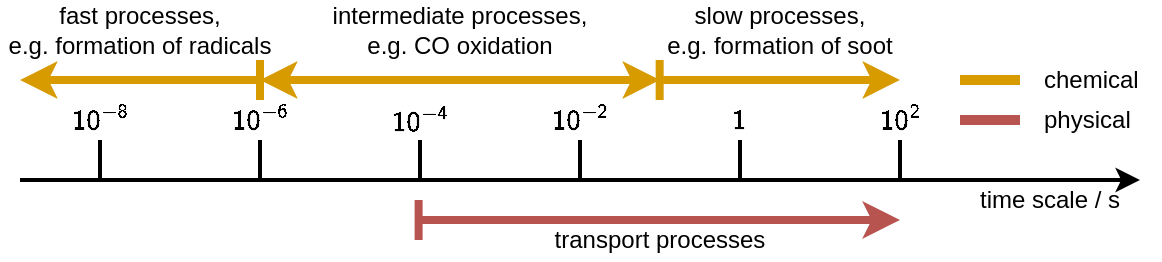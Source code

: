 <mxfile version="14.5.1" type="device"><diagram id="N7Lofki3QCM4Bcw2ZWb_" name="Page-1"><mxGraphModel dx="527" dy="410" grid="1" gridSize="10" guides="1" tooltips="1" connect="1" arrows="1" fold="1" page="1" pageScale="1" pageWidth="827" pageHeight="1169" math="1" shadow="0"><root><mxCell id="0"/><mxCell id="1" parent="0"/><mxCell id="N_m37FmY2g_CcfugCCYe-1" value="" style="endArrow=classic;html=1;startArrow=none;startFill=0;endFill=1;strokeWidth=2;" edge="1" parent="1"><mxGeometry width="50" height="50" relative="1" as="geometry"><mxPoint x="80" y="400" as="sourcePoint"/><mxPoint x="640" y="400" as="targetPoint"/></mxGeometry></mxCell><mxCell id="N_m37FmY2g_CcfugCCYe-2" value="" style="endArrow=none;html=1;strokeWidth=2;" edge="1" parent="1"><mxGeometry width="50" height="50" relative="1" as="geometry"><mxPoint x="120" y="380" as="sourcePoint"/><mxPoint x="120" y="400" as="targetPoint"/></mxGeometry></mxCell><mxCell id="N_m37FmY2g_CcfugCCYe-3" value="" style="endArrow=none;html=1;strokeWidth=2;" edge="1" parent="1"><mxGeometry width="50" height="50" relative="1" as="geometry"><mxPoint x="200" y="380" as="sourcePoint"/><mxPoint x="200" y="400" as="targetPoint"/></mxGeometry></mxCell><mxCell id="N_m37FmY2g_CcfugCCYe-4" value="" style="endArrow=none;html=1;strokeWidth=2;" edge="1" parent="1"><mxGeometry width="50" height="50" relative="1" as="geometry"><mxPoint x="280" y="380" as="sourcePoint"/><mxPoint x="280" y="400" as="targetPoint"/></mxGeometry></mxCell><mxCell id="N_m37FmY2g_CcfugCCYe-5" value="" style="endArrow=none;html=1;strokeWidth=2;" edge="1" parent="1"><mxGeometry width="50" height="50" relative="1" as="geometry"><mxPoint x="360" y="380" as="sourcePoint"/><mxPoint x="360" y="400" as="targetPoint"/></mxGeometry></mxCell><mxCell id="N_m37FmY2g_CcfugCCYe-6" value="" style="endArrow=none;html=1;strokeWidth=2;" edge="1" parent="1"><mxGeometry width="50" height="50" relative="1" as="geometry"><mxPoint x="440" y="380" as="sourcePoint"/><mxPoint x="440" y="400" as="targetPoint"/></mxGeometry></mxCell><mxCell id="N_m37FmY2g_CcfugCCYe-7" value="" style="endArrow=none;html=1;strokeWidth=2;" edge="1" parent="1"><mxGeometry width="50" height="50" relative="1" as="geometry"><mxPoint x="520" y="380" as="sourcePoint"/><mxPoint x="520" y="400" as="targetPoint"/></mxGeometry></mxCell><mxCell id="N_m37FmY2g_CcfugCCYe-8" value="$$\sf 10^{-8}$$" style="text;html=1;strokeColor=none;fillColor=none;align=center;verticalAlign=middle;whiteSpace=wrap;rounded=0;" vertex="1" parent="1"><mxGeometry x="100" y="360" width="40" height="20" as="geometry"/></mxCell><mxCell id="N_m37FmY2g_CcfugCCYe-9" value="$$\sf 10^{-6}$$" style="text;html=1;strokeColor=none;fillColor=none;align=center;verticalAlign=middle;whiteSpace=wrap;rounded=0;" vertex="1" parent="1"><mxGeometry x="180" y="360" width="40" height="20" as="geometry"/></mxCell><mxCell id="N_m37FmY2g_CcfugCCYe-10" value="$$\sf 10^{-4}$$" style="text;html=1;strokeColor=none;fillColor=none;align=center;verticalAlign=middle;whiteSpace=wrap;rounded=0;" vertex="1" parent="1"><mxGeometry x="260" y="360" width="40" height="20" as="geometry"/></mxCell><mxCell id="N_m37FmY2g_CcfugCCYe-11" value="$$\sf 10^{-2}$$" style="text;html=1;strokeColor=none;fillColor=none;align=center;verticalAlign=middle;whiteSpace=wrap;rounded=0;" vertex="1" parent="1"><mxGeometry x="340" y="360" width="40" height="20" as="geometry"/></mxCell><mxCell id="N_m37FmY2g_CcfugCCYe-12" value="$$\sf 1$$" style="text;html=1;strokeColor=none;fillColor=none;align=center;verticalAlign=middle;whiteSpace=wrap;rounded=0;" vertex="1" parent="1"><mxGeometry x="420" y="360" width="40" height="20" as="geometry"/></mxCell><mxCell id="N_m37FmY2g_CcfugCCYe-13" value="$$\sf 10^{2}$$" style="text;html=1;strokeColor=none;fillColor=none;align=center;verticalAlign=middle;whiteSpace=wrap;rounded=0;" vertex="1" parent="1"><mxGeometry x="500" y="360" width="40" height="20" as="geometry"/></mxCell><mxCell id="N_m37FmY2g_CcfugCCYe-14" value="time scale / s" style="text;html=1;strokeColor=none;fillColor=none;align=center;verticalAlign=middle;whiteSpace=wrap;rounded=0;" vertex="1" parent="1"><mxGeometry x="550" y="400" width="90" height="20" as="geometry"/></mxCell><mxCell id="N_m37FmY2g_CcfugCCYe-15" value="" style="endArrow=classic;html=1;strokeWidth=4;startSize=6;fillColor=#f8cecc;strokeColor=#b85450;" edge="1" parent="1"><mxGeometry width="50" height="50" relative="1" as="geometry"><mxPoint x="280" y="420" as="sourcePoint"/><mxPoint x="520" y="420" as="targetPoint"/></mxGeometry></mxCell><mxCell id="N_m37FmY2g_CcfugCCYe-16" value="" style="endArrow=none;html=1;strokeWidth=4;startSize=6;fillColor=#f8cecc;strokeColor=#b85450;endFill=0;" edge="1" parent="1"><mxGeometry width="50" height="50" relative="1" as="geometry"><mxPoint x="279.31" y="410" as="sourcePoint"/><mxPoint x="279.31" y="430" as="targetPoint"/></mxGeometry></mxCell><mxCell id="N_m37FmY2g_CcfugCCYe-17" value="transport processes" style="text;html=1;strokeColor=none;fillColor=none;align=center;verticalAlign=middle;whiteSpace=wrap;rounded=0;" vertex="1" parent="1"><mxGeometry x="310" y="420" width="180" height="20" as="geometry"/></mxCell><mxCell id="N_m37FmY2g_CcfugCCYe-18" value="" style="endArrow=classic;html=1;strokeWidth=4;startSize=6;fillColor=#ffe6cc;strokeColor=#d79b00;" edge="1" parent="1"><mxGeometry width="50" height="50" relative="1" as="geometry"><mxPoint x="200" y="350" as="sourcePoint"/><mxPoint x="80" y="350" as="targetPoint"/></mxGeometry></mxCell><mxCell id="N_m37FmY2g_CcfugCCYe-19" value="" style="endArrow=none;html=1;strokeWidth=4;startSize=6;fillColor=#ffe6cc;strokeColor=#d79b00;endFill=0;" edge="1" parent="1"><mxGeometry width="50" height="50" relative="1" as="geometry"><mxPoint x="200" y="340" as="sourcePoint"/><mxPoint x="200" y="360" as="targetPoint"/></mxGeometry></mxCell><mxCell id="N_m37FmY2g_CcfugCCYe-20" value="fast processes, &lt;br&gt;e.g. formation of radicals" style="text;html=1;strokeColor=none;fillColor=none;align=center;verticalAlign=middle;whiteSpace=wrap;rounded=0;" vertex="1" parent="1"><mxGeometry x="70" y="310" width="140" height="30" as="geometry"/></mxCell><mxCell id="N_m37FmY2g_CcfugCCYe-21" value="" style="endArrow=classic;html=1;strokeWidth=4;startSize=6;fillColor=#ffe6cc;strokeColor=#d79b00;" edge="1" parent="1"><mxGeometry width="50" height="50" relative="1" as="geometry"><mxPoint x="400" y="350" as="sourcePoint"/><mxPoint x="520" y="350" as="targetPoint"/></mxGeometry></mxCell><mxCell id="N_m37FmY2g_CcfugCCYe-22" value="" style="endArrow=none;html=1;strokeWidth=4;startSize=6;fillColor=#ffe6cc;strokeColor=#d79b00;endFill=0;" edge="1" parent="1"><mxGeometry width="50" height="50" relative="1" as="geometry"><mxPoint x="399.83" y="340" as="sourcePoint"/><mxPoint x="399.83" y="360" as="targetPoint"/></mxGeometry></mxCell><mxCell id="N_m37FmY2g_CcfugCCYe-23" value="slow processes, &lt;br&gt;e.g. formation of soot" style="text;html=1;strokeColor=none;fillColor=none;align=center;verticalAlign=middle;whiteSpace=wrap;rounded=0;" vertex="1" parent="1"><mxGeometry x="390" y="310" width="140" height="30" as="geometry"/></mxCell><mxCell id="N_m37FmY2g_CcfugCCYe-24" value="" style="endArrow=classic;html=1;strokeWidth=4;startSize=6;fillColor=#ffe6cc;strokeColor=#d79b00;startArrow=classic;startFill=1;" edge="1" parent="1"><mxGeometry width="50" height="50" relative="1" as="geometry"><mxPoint x="400" y="350" as="sourcePoint"/><mxPoint x="200" y="350" as="targetPoint"/></mxGeometry></mxCell><mxCell id="N_m37FmY2g_CcfugCCYe-25" value="intermediate processes, &lt;br&gt;e.g. CO oxidation" style="text;html=1;strokeColor=none;fillColor=none;align=center;verticalAlign=middle;whiteSpace=wrap;rounded=0;" vertex="1" parent="1"><mxGeometry x="230" y="310" width="140" height="30" as="geometry"/></mxCell><mxCell id="N_m37FmY2g_CcfugCCYe-26" value="" style="endArrow=none;html=1;strokeWidth=5;fillColor=#ffe6cc;strokeColor=#d79b00;" edge="1" parent="1"><mxGeometry width="50" height="50" relative="1" as="geometry"><mxPoint x="550" y="350" as="sourcePoint"/><mxPoint x="580" y="350" as="targetPoint"/></mxGeometry></mxCell><mxCell id="N_m37FmY2g_CcfugCCYe-27" value="chemical" style="text;html=1;strokeColor=none;fillColor=none;align=left;verticalAlign=middle;whiteSpace=wrap;rounded=0;" vertex="1" parent="1"><mxGeometry x="590" y="340" width="60" height="20" as="geometry"/></mxCell><mxCell id="N_m37FmY2g_CcfugCCYe-29" value="" style="endArrow=none;html=1;strokeWidth=5;fillColor=#f8cecc;strokeColor=#b85450;" edge="1" parent="1"><mxGeometry width="50" height="50" relative="1" as="geometry"><mxPoint x="550" y="370" as="sourcePoint"/><mxPoint x="580" y="370" as="targetPoint"/></mxGeometry></mxCell><mxCell id="N_m37FmY2g_CcfugCCYe-30" value="physical" style="text;html=1;strokeColor=none;fillColor=none;align=left;verticalAlign=middle;whiteSpace=wrap;rounded=0;" vertex="1" parent="1"><mxGeometry x="590" y="360" width="60" height="20" as="geometry"/></mxCell></root></mxGraphModel></diagram></mxfile>